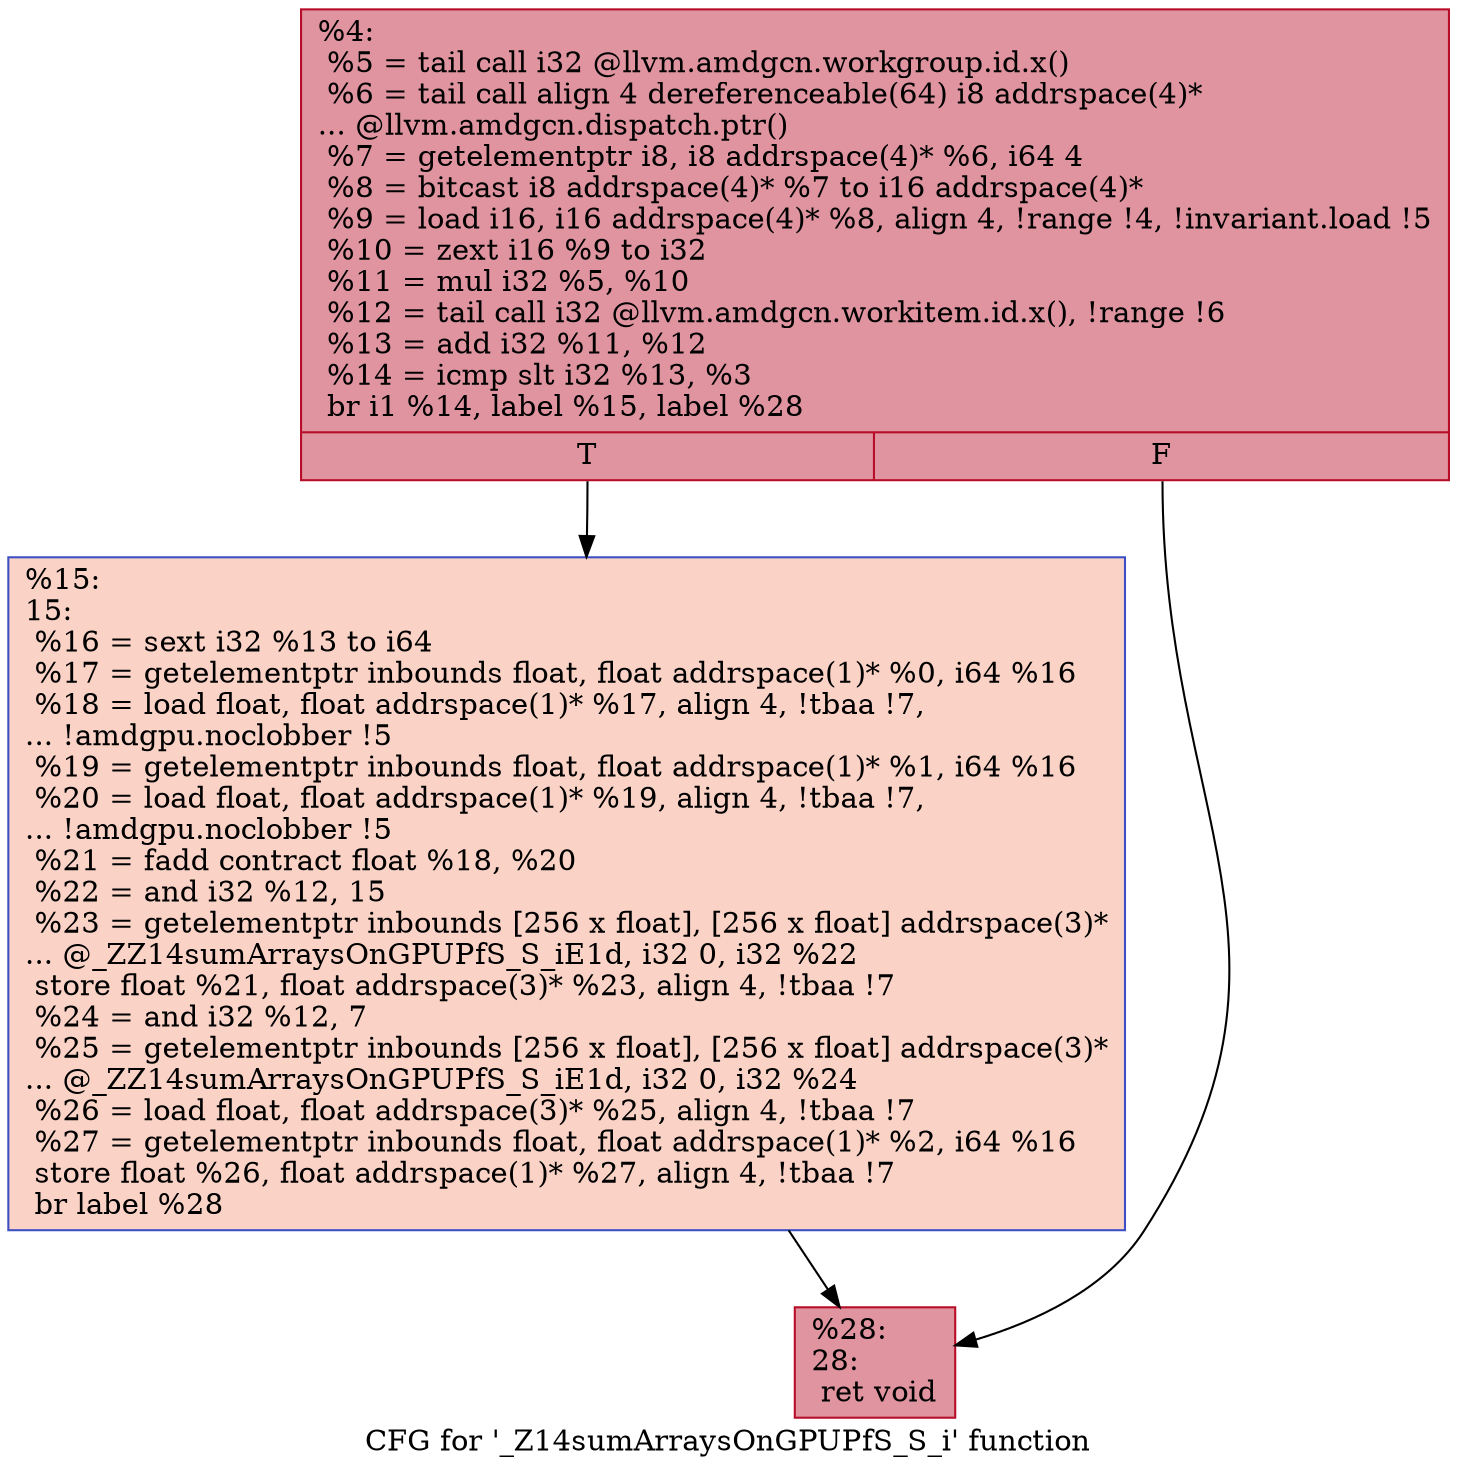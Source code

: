 digraph "CFG for '_Z14sumArraysOnGPUPfS_S_i' function" {
	label="CFG for '_Z14sumArraysOnGPUPfS_S_i' function";

	Node0x46fce30 [shape=record,color="#b70d28ff", style=filled, fillcolor="#b70d2870",label="{%4:\l  %5 = tail call i32 @llvm.amdgcn.workgroup.id.x()\l  %6 = tail call align 4 dereferenceable(64) i8 addrspace(4)*\l... @llvm.amdgcn.dispatch.ptr()\l  %7 = getelementptr i8, i8 addrspace(4)* %6, i64 4\l  %8 = bitcast i8 addrspace(4)* %7 to i16 addrspace(4)*\l  %9 = load i16, i16 addrspace(4)* %8, align 4, !range !4, !invariant.load !5\l  %10 = zext i16 %9 to i32\l  %11 = mul i32 %5, %10\l  %12 = tail call i32 @llvm.amdgcn.workitem.id.x(), !range !6\l  %13 = add i32 %11, %12\l  %14 = icmp slt i32 %13, %3\l  br i1 %14, label %15, label %28\l|{<s0>T|<s1>F}}"];
	Node0x46fce30:s0 -> Node0x46fed40;
	Node0x46fce30:s1 -> Node0x46fedd0;
	Node0x46fed40 [shape=record,color="#3d50c3ff", style=filled, fillcolor="#f59c7d70",label="{%15:\l15:                                               \l  %16 = sext i32 %13 to i64\l  %17 = getelementptr inbounds float, float addrspace(1)* %0, i64 %16\l  %18 = load float, float addrspace(1)* %17, align 4, !tbaa !7,\l... !amdgpu.noclobber !5\l  %19 = getelementptr inbounds float, float addrspace(1)* %1, i64 %16\l  %20 = load float, float addrspace(1)* %19, align 4, !tbaa !7,\l... !amdgpu.noclobber !5\l  %21 = fadd contract float %18, %20\l  %22 = and i32 %12, 15\l  %23 = getelementptr inbounds [256 x float], [256 x float] addrspace(3)*\l... @_ZZ14sumArraysOnGPUPfS_S_iE1d, i32 0, i32 %22\l  store float %21, float addrspace(3)* %23, align 4, !tbaa !7\l  %24 = and i32 %12, 7\l  %25 = getelementptr inbounds [256 x float], [256 x float] addrspace(3)*\l... @_ZZ14sumArraysOnGPUPfS_S_iE1d, i32 0, i32 %24\l  %26 = load float, float addrspace(3)* %25, align 4, !tbaa !7\l  %27 = getelementptr inbounds float, float addrspace(1)* %2, i64 %16\l  store float %26, float addrspace(1)* %27, align 4, !tbaa !7\l  br label %28\l}"];
	Node0x46fed40 -> Node0x46fedd0;
	Node0x46fedd0 [shape=record,color="#b70d28ff", style=filled, fillcolor="#b70d2870",label="{%28:\l28:                                               \l  ret void\l}"];
}
